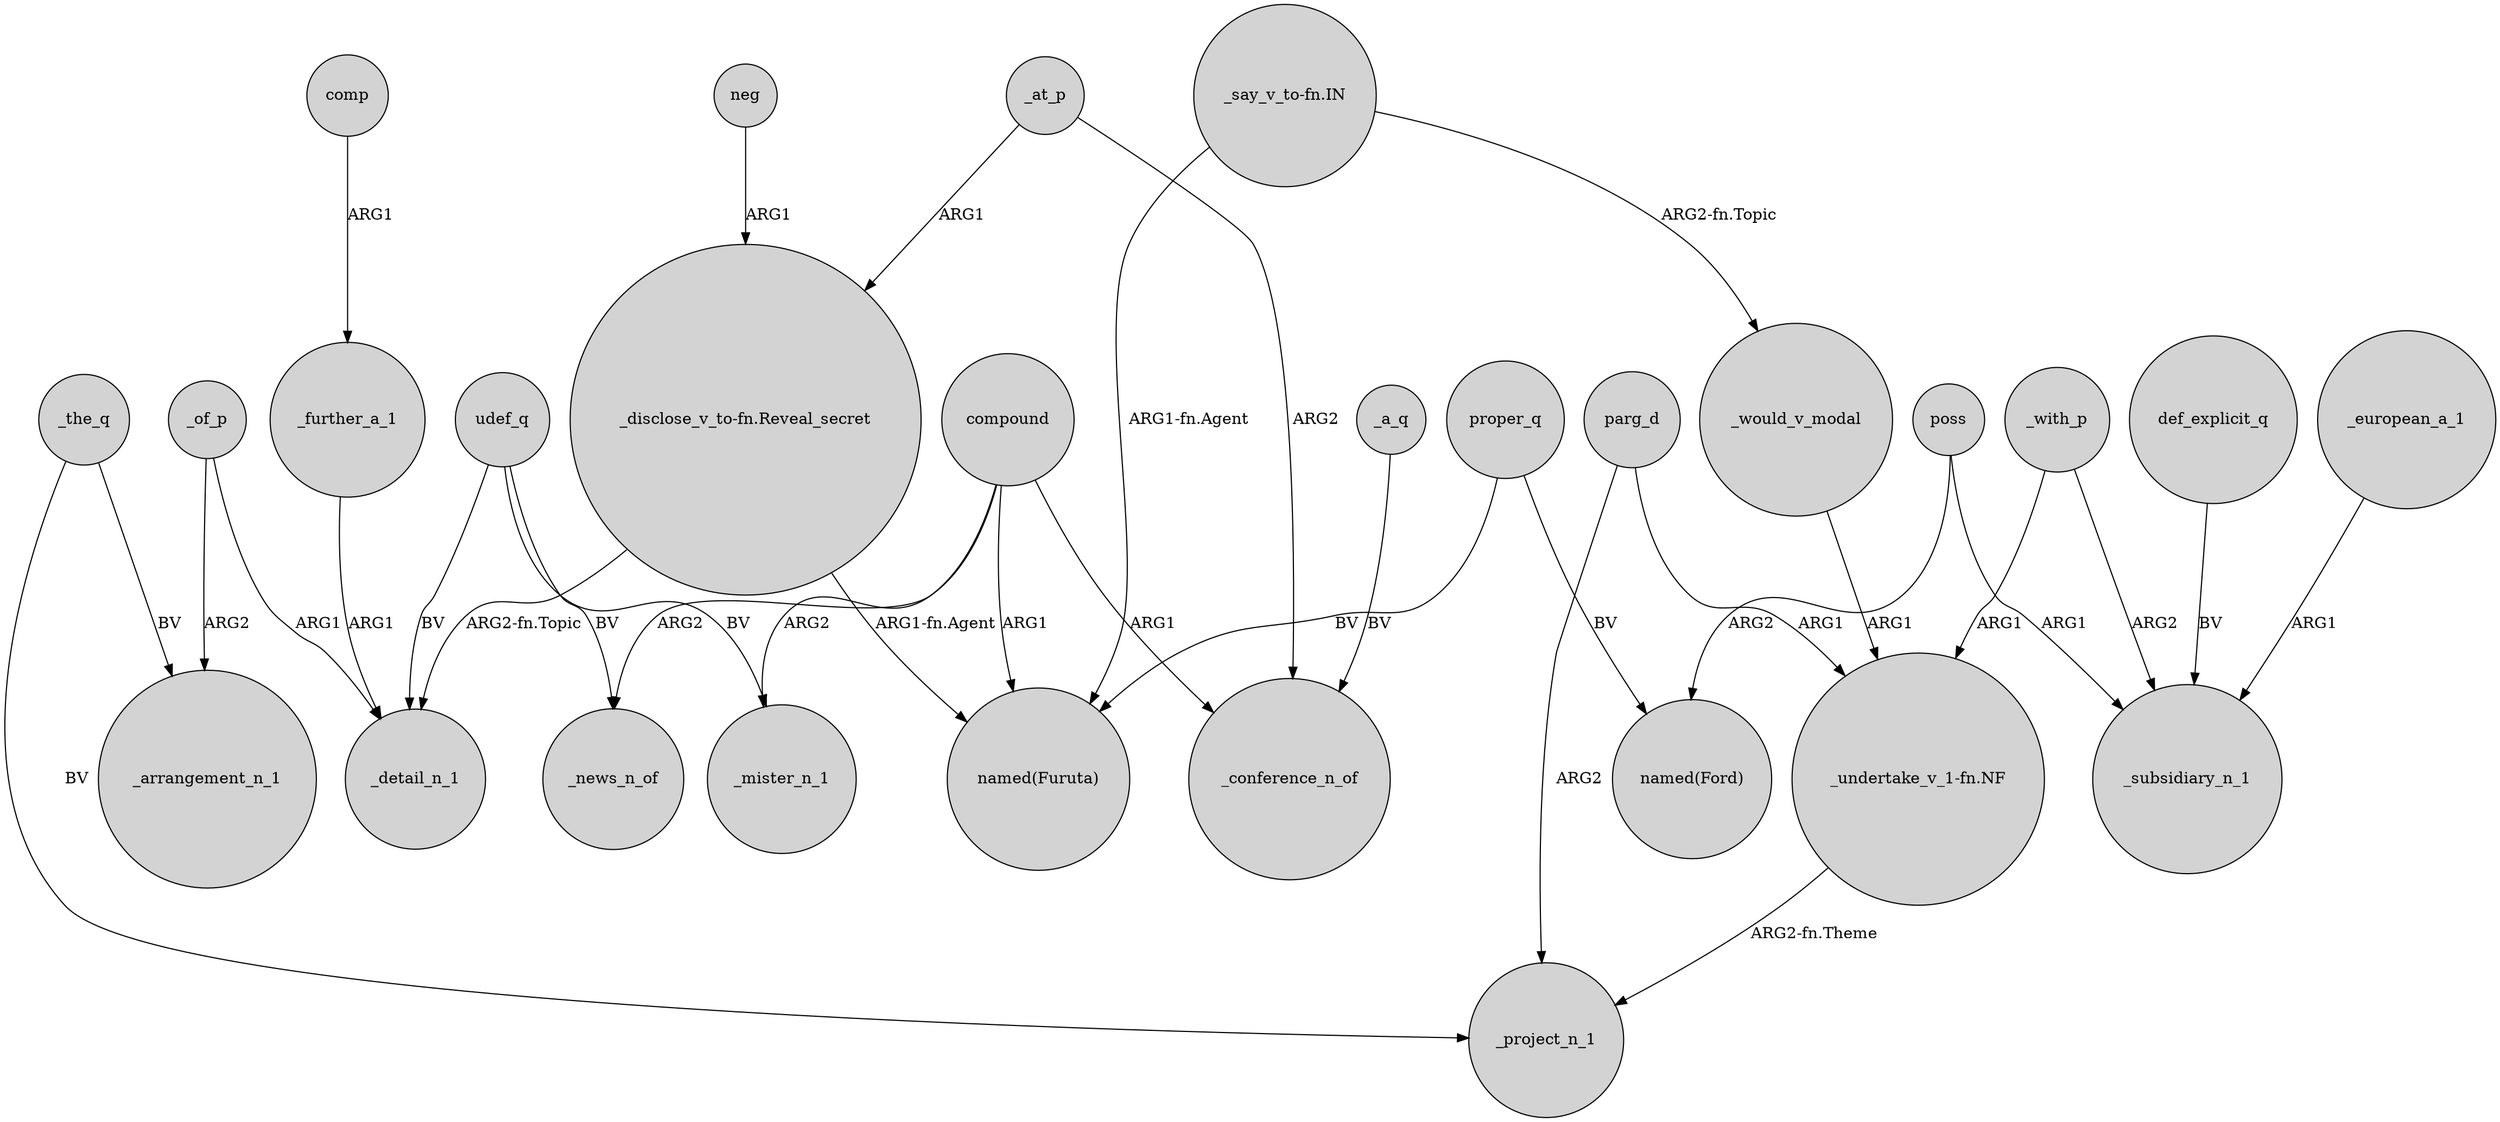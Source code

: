 digraph {
	node [shape=circle style=filled]
	"_disclose_v_to-fn.Reveal_secret" -> "named(Furuta)" [label="ARG1-fn.Agent"]
	"_say_v_to-fn.IN" -> _would_v_modal [label="ARG2-fn.Topic"]
	compound -> "named(Furuta)" [label=ARG1]
	_the_q -> _arrangement_n_1 [label=BV]
	def_explicit_q -> _subsidiary_n_1 [label=BV]
	_a_q -> _conference_n_of [label=BV]
	"_undertake_v_1-fn.NF" -> _project_n_1 [label="ARG2-fn.Theme"]
	poss -> _subsidiary_n_1 [label=ARG1]
	_of_p -> _arrangement_n_1 [label=ARG2]
	compound -> _conference_n_of [label=ARG1]
	_of_p -> _detail_n_1 [label=ARG1]
	compound -> _mister_n_1 [label=ARG2]
	udef_q -> _mister_n_1 [label=BV]
	_the_q -> _project_n_1 [label=BV]
	_would_v_modal -> "_undertake_v_1-fn.NF" [label=ARG1]
	neg -> "_disclose_v_to-fn.Reveal_secret" [label=ARG1]
	parg_d -> _project_n_1 [label=ARG2]
	"_say_v_to-fn.IN" -> "named(Furuta)" [label="ARG1-fn.Agent"]
	_further_a_1 -> _detail_n_1 [label=ARG1]
	_european_a_1 -> _subsidiary_n_1 [label=ARG1]
	_with_p -> _subsidiary_n_1 [label=ARG2]
	"_disclose_v_to-fn.Reveal_secret" -> _detail_n_1 [label="ARG2-fn.Topic"]
	_with_p -> "_undertake_v_1-fn.NF" [label=ARG1]
	_at_p -> _conference_n_of [label=ARG2]
	proper_q -> "named(Furuta)" [label=BV]
	comp -> _further_a_1 [label=ARG1]
	poss -> "named(Ford)" [label=ARG2]
	compound -> _news_n_of [label=ARG2]
	parg_d -> "_undertake_v_1-fn.NF" [label=ARG1]
	proper_q -> "named(Ford)" [label=BV]
	udef_q -> _news_n_of [label=BV]
	udef_q -> _detail_n_1 [label=BV]
	_at_p -> "_disclose_v_to-fn.Reveal_secret" [label=ARG1]
}
